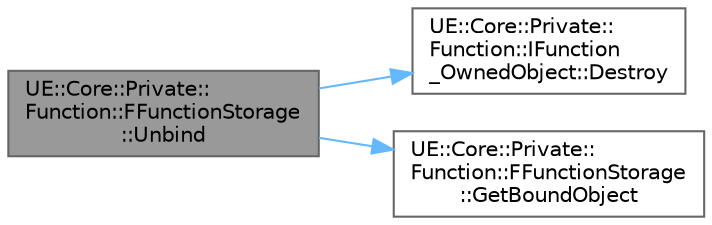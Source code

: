 digraph "UE::Core::Private::Function::FFunctionStorage::Unbind"
{
 // INTERACTIVE_SVG=YES
 // LATEX_PDF_SIZE
  bgcolor="transparent";
  edge [fontname=Helvetica,fontsize=10,labelfontname=Helvetica,labelfontsize=10];
  node [fontname=Helvetica,fontsize=10,shape=box,height=0.2,width=0.4];
  rankdir="LR";
  Node1 [id="Node000001",label="UE::Core::Private::\lFunction::FFunctionStorage\l::Unbind",height=0.2,width=0.4,color="gray40", fillcolor="grey60", style="filled", fontcolor="black",tooltip="Destroy any owned bindings - called by TFunctionRefBase only if Bind() or BindCopy() was called."];
  Node1 -> Node2 [id="edge1_Node000001_Node000002",color="steelblue1",style="solid",tooltip=" "];
  Node2 [id="Node000002",label="UE::Core::Private::\lFunction::IFunction\l_OwnedObject::Destroy",height=0.2,width=0.4,color="grey40", fillcolor="white", style="filled",URL="$d7/dc6/structUE_1_1Core_1_1Private_1_1Function_1_1IFunction__OwnedObject.html#acbc6c34e29db4f0558e1ee1a09d9417b",tooltip="Destructor."];
  Node1 -> Node3 [id="edge2_Node000001_Node000003",color="steelblue1",style="solid",tooltip=" "];
  Node3 [id="Node000003",label="UE::Core::Private::\lFunction::FFunctionStorage\l::GetBoundObject",height=0.2,width=0.4,color="grey40", fillcolor="white", style="filled",URL="$d9/d0f/structUE_1_1Core_1_1Private_1_1Function_1_1FFunctionStorage.html#ae8d64b9c3e8573eeb815f4441367e614",tooltip=" "];
}

